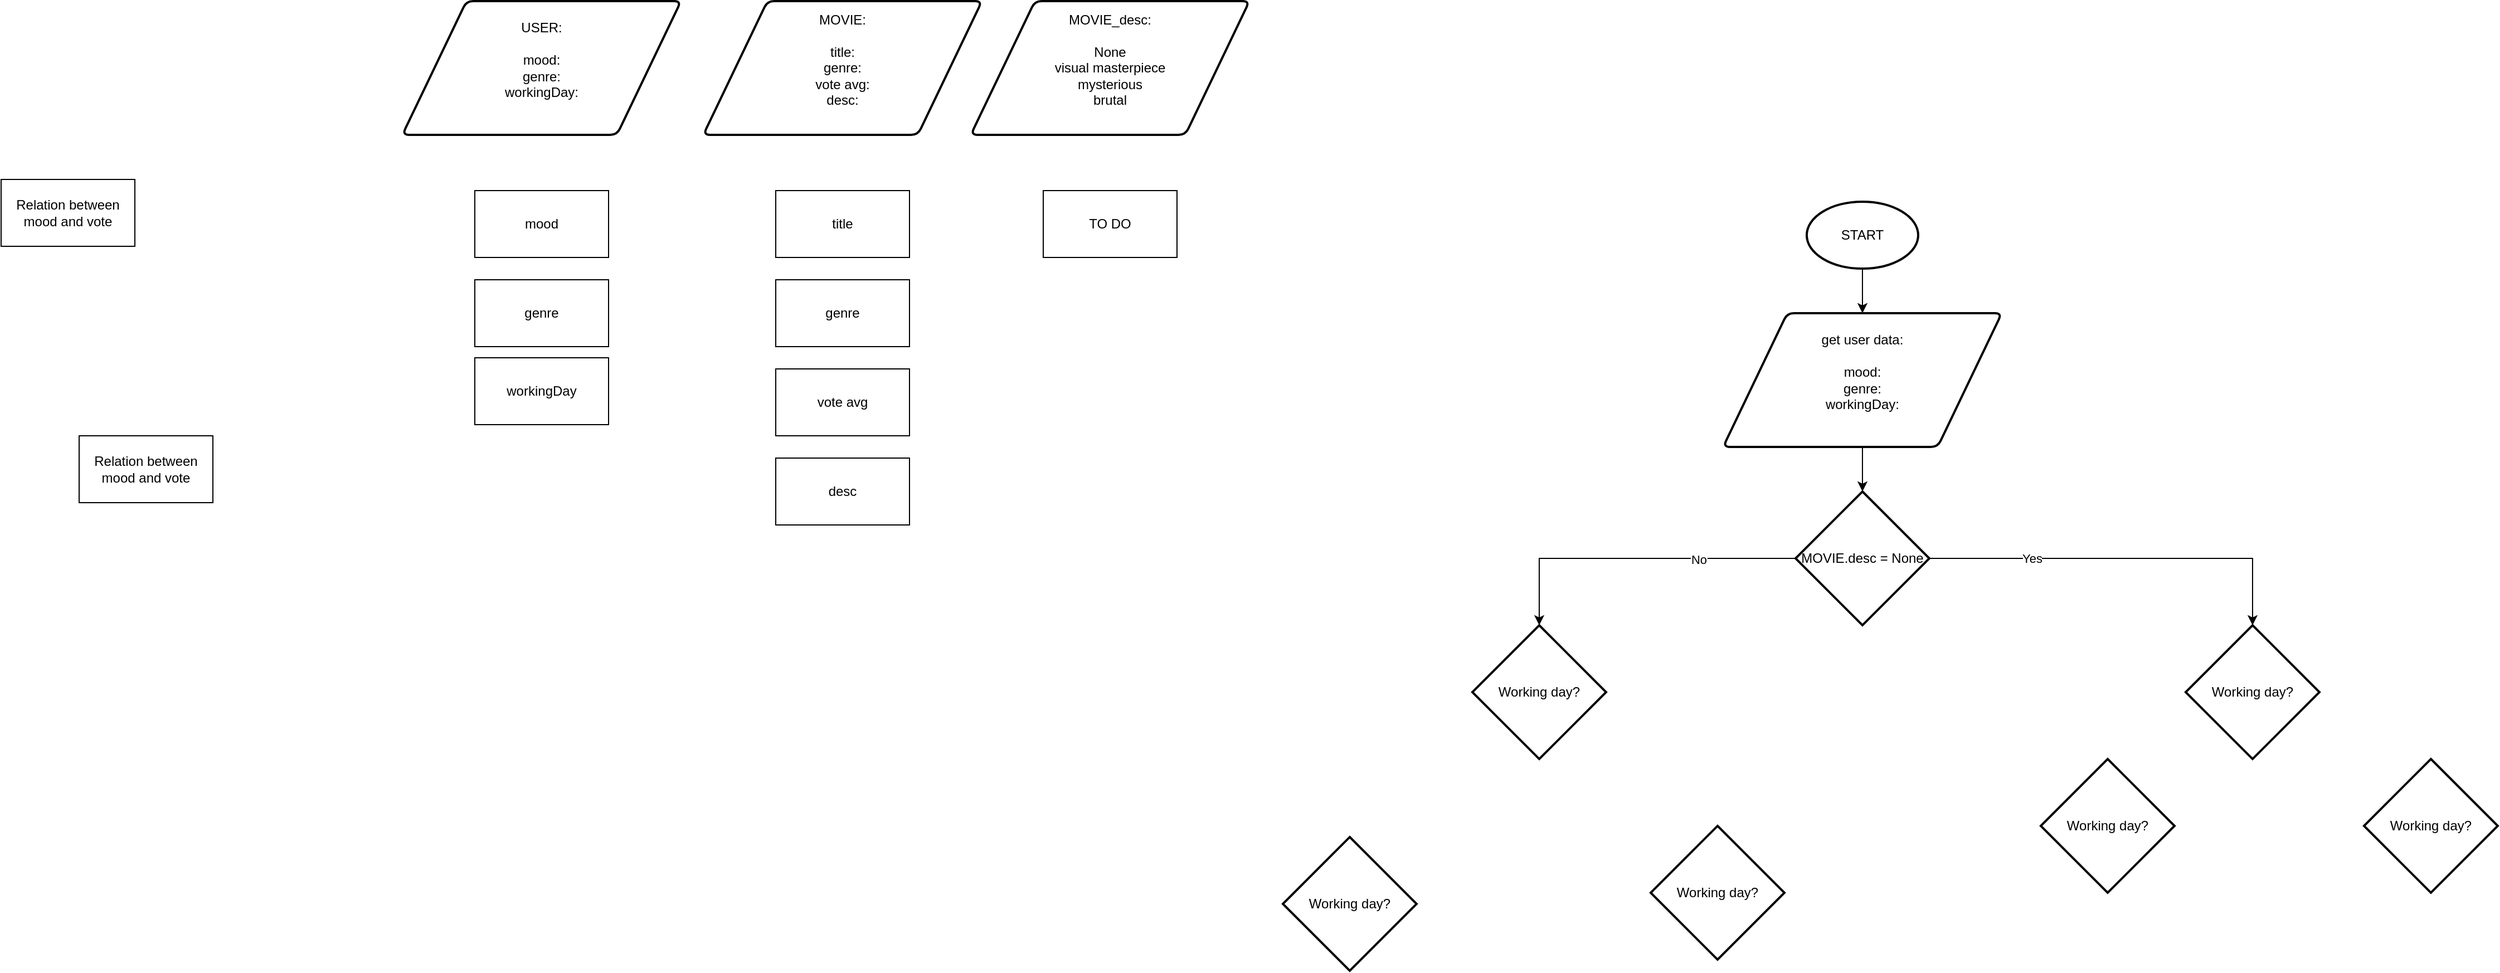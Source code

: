 <mxfile version="24.2.5" type="github">
  <diagram name="Strona-1" id="ttXoSirOUBznSJBImnJa">
    <mxGraphModel dx="3298" dy="861" grid="1" gridSize="10" guides="1" tooltips="1" connect="1" arrows="1" fold="1" page="1" pageScale="1" pageWidth="827" pageHeight="1169" math="0" shadow="0">
      <root>
        <mxCell id="0" />
        <mxCell id="1" parent="0" />
        <mxCell id="wMrsFuOgcD0PORIPJlcn-2" value="&lt;div&gt;USER:&lt;br&gt;&lt;br&gt;&lt;/div&gt;&lt;div&gt;mood:&lt;/div&gt;&lt;div&gt;genre:&lt;/div&gt;&lt;div&gt;workingDay:&lt;/div&gt;&lt;div&gt;&lt;br&gt;&lt;/div&gt;" style="shape=parallelogram;html=1;strokeWidth=2;perimeter=parallelogramPerimeter;whiteSpace=wrap;rounded=1;arcSize=12;size=0.23;" parent="1" vertex="1">
          <mxGeometry x="-910" y="40" width="250" height="120" as="geometry" />
        </mxCell>
        <mxCell id="wMrsFuOgcD0PORIPJlcn-3" value="&lt;div&gt;MOVIE:&lt;br&gt;&lt;br&gt;&lt;/div&gt;&lt;div&gt;title:&lt;/div&gt;&lt;div&gt;genre:&lt;/div&gt;&lt;div&gt;vote avg:&lt;/div&gt;&lt;div&gt;desc: &lt;br&gt;&lt;/div&gt;&lt;div&gt;&lt;br&gt;&lt;/div&gt;" style="shape=parallelogram;html=1;strokeWidth=2;perimeter=parallelogramPerimeter;whiteSpace=wrap;rounded=1;arcSize=12;size=0.23;" parent="1" vertex="1">
          <mxGeometry x="-640" y="40" width="250" height="120" as="geometry" />
        </mxCell>
        <mxCell id="wMrsFuOgcD0PORIPJlcn-8" style="edgeStyle=orthogonalEdgeStyle;rounded=0;orthogonalLoop=1;jettySize=auto;html=1;exitX=0.5;exitY=1;exitDx=0;exitDy=0;exitPerimeter=0;entryX=0.5;entryY=0;entryDx=0;entryDy=0;" parent="1" source="wMrsFuOgcD0PORIPJlcn-4" target="wMrsFuOgcD0PORIPJlcn-6" edge="1">
          <mxGeometry relative="1" as="geometry" />
        </mxCell>
        <mxCell id="wMrsFuOgcD0PORIPJlcn-4" value="START" style="strokeWidth=2;html=1;shape=mxgraph.flowchart.start_1;whiteSpace=wrap;" parent="1" vertex="1">
          <mxGeometry x="350" y="220" width="100" height="60" as="geometry" />
        </mxCell>
        <mxCell id="wMrsFuOgcD0PORIPJlcn-5" value="&lt;div&gt;MOVIE_desc:&lt;br&gt;&lt;/div&gt;&lt;div&gt;&lt;br&gt;&lt;/div&gt;&lt;div&gt;None&lt;/div&gt;&lt;div&gt;visual masterpiece&lt;br&gt;mysterious&lt;/div&gt;&lt;div&gt;brutal&lt;/div&gt;&lt;div&gt;&lt;br&gt;&lt;/div&gt;" style="shape=parallelogram;html=1;strokeWidth=2;perimeter=parallelogramPerimeter;whiteSpace=wrap;rounded=1;arcSize=12;size=0.23;" parent="1" vertex="1">
          <mxGeometry x="-400" y="40" width="250" height="120" as="geometry" />
        </mxCell>
        <mxCell id="kH90dR4RZARtfzA0eED5-5" style="edgeStyle=orthogonalEdgeStyle;rounded=0;orthogonalLoop=1;jettySize=auto;html=1;exitX=0.5;exitY=1;exitDx=0;exitDy=0;entryX=0.5;entryY=0;entryDx=0;entryDy=0;" edge="1" parent="1" source="wMrsFuOgcD0PORIPJlcn-6" target="wMrsFuOgcD0PORIPJlcn-16">
          <mxGeometry relative="1" as="geometry" />
        </mxCell>
        <mxCell id="wMrsFuOgcD0PORIPJlcn-6" value="&lt;div&gt;get user data: &lt;br&gt;&lt;br&gt;&lt;/div&gt;&lt;div&gt;mood:&lt;/div&gt;&lt;div&gt;genre:&lt;/div&gt;&lt;div&gt;workingDay:&lt;/div&gt;&lt;div&gt;&lt;br&gt;&lt;/div&gt;" style="shape=parallelogram;html=1;strokeWidth=2;perimeter=parallelogramPerimeter;whiteSpace=wrap;rounded=1;arcSize=12;size=0.23;" parent="1" vertex="1">
          <mxGeometry x="275" y="320" width="250" height="120" as="geometry" />
        </mxCell>
        <mxCell id="wMrsFuOgcD0PORIPJlcn-13" value="Working day?" style="rhombus;whiteSpace=wrap;html=1;strokeWidth=2;" parent="1" vertex="1">
          <mxGeometry x="690" y="600" width="120" height="120" as="geometry" />
        </mxCell>
        <mxCell id="kH90dR4RZARtfzA0eED5-4" style="edgeStyle=orthogonalEdgeStyle;rounded=0;orthogonalLoop=1;jettySize=auto;html=1;exitX=0;exitY=0.5;exitDx=0;exitDy=0;entryX=0.5;entryY=0;entryDx=0;entryDy=0;" edge="1" parent="1" source="wMrsFuOgcD0PORIPJlcn-16" target="kH90dR4RZARtfzA0eED5-2">
          <mxGeometry relative="1" as="geometry" />
        </mxCell>
        <mxCell id="kH90dR4RZARtfzA0eED5-6" value="No" style="edgeLabel;html=1;align=center;verticalAlign=middle;resizable=0;points=[];" vertex="1" connectable="0" parent="kH90dR4RZARtfzA0eED5-4">
          <mxGeometry x="-0.4" y="1" relative="1" as="geometry">
            <mxPoint as="offset" />
          </mxGeometry>
        </mxCell>
        <mxCell id="kH90dR4RZARtfzA0eED5-7" style="edgeStyle=orthogonalEdgeStyle;rounded=0;orthogonalLoop=1;jettySize=auto;html=1;exitX=1;exitY=0.5;exitDx=0;exitDy=0;" edge="1" parent="1" source="wMrsFuOgcD0PORIPJlcn-16" target="wMrsFuOgcD0PORIPJlcn-13">
          <mxGeometry relative="1" as="geometry">
            <Array as="points">
              <mxPoint x="750" y="540" />
            </Array>
          </mxGeometry>
        </mxCell>
        <mxCell id="kH90dR4RZARtfzA0eED5-8" value="Yes" style="edgeLabel;html=1;align=center;verticalAlign=middle;resizable=0;points=[];" vertex="1" connectable="0" parent="kH90dR4RZARtfzA0eED5-7">
          <mxGeometry x="-0.676" y="-3" relative="1" as="geometry">
            <mxPoint x="35" y="-3" as="offset" />
          </mxGeometry>
        </mxCell>
        <mxCell id="wMrsFuOgcD0PORIPJlcn-16" value="MOVIE.desc = None" style="rhombus;whiteSpace=wrap;html=1;strokeWidth=2;" parent="1" vertex="1">
          <mxGeometry x="340" y="480" width="120" height="120" as="geometry" />
        </mxCell>
        <mxCell id="kH90dR4RZARtfzA0eED5-2" value="Working day?" style="rhombus;whiteSpace=wrap;html=1;strokeWidth=2;" vertex="1" parent="1">
          <mxGeometry x="50" y="600" width="120" height="120" as="geometry" />
        </mxCell>
        <mxCell id="kH90dR4RZARtfzA0eED5-10" value="Working day?" style="rhombus;whiteSpace=wrap;html=1;strokeWidth=2;" vertex="1" parent="1">
          <mxGeometry x="210" y="780" width="120" height="120" as="geometry" />
        </mxCell>
        <mxCell id="kH90dR4RZARtfzA0eED5-11" value="Working day?" style="rhombus;whiteSpace=wrap;html=1;strokeWidth=2;" vertex="1" parent="1">
          <mxGeometry x="-120" y="790" width="120" height="120" as="geometry" />
        </mxCell>
        <mxCell id="kH90dR4RZARtfzA0eED5-12" value="Working day?" style="rhombus;whiteSpace=wrap;html=1;strokeWidth=2;" vertex="1" parent="1">
          <mxGeometry x="560" y="720" width="120" height="120" as="geometry" />
        </mxCell>
        <mxCell id="kH90dR4RZARtfzA0eED5-13" value="Working day?" style="rhombus;whiteSpace=wrap;html=1;strokeWidth=2;" vertex="1" parent="1">
          <mxGeometry x="850" y="720" width="120" height="120" as="geometry" />
        </mxCell>
        <mxCell id="kH90dR4RZARtfzA0eED5-15" value="&lt;div&gt;Relation between mood and vote&lt;/div&gt;" style="rounded=0;whiteSpace=wrap;html=1;" vertex="1" parent="1">
          <mxGeometry x="-1200" y="430" width="120" height="60" as="geometry" />
        </mxCell>
        <mxCell id="kH90dR4RZARtfzA0eED5-16" value="Relation between mood and vote" style="rounded=0;whiteSpace=wrap;html=1;" vertex="1" parent="1">
          <mxGeometry x="-1270" y="200" width="120" height="60" as="geometry" />
        </mxCell>
        <mxCell id="kH90dR4RZARtfzA0eED5-27" value="genre" style="rounded=0;whiteSpace=wrap;html=1;" vertex="1" parent="1">
          <mxGeometry x="-575" y="290" width="120" height="60" as="geometry" />
        </mxCell>
        <mxCell id="kH90dR4RZARtfzA0eED5-28" value="&lt;div&gt;vote avg&lt;/div&gt;" style="rounded=0;whiteSpace=wrap;html=1;" vertex="1" parent="1">
          <mxGeometry x="-575" y="370" width="120" height="60" as="geometry" />
        </mxCell>
        <mxCell id="kH90dR4RZARtfzA0eED5-29" value="desc" style="rounded=0;whiteSpace=wrap;html=1;" vertex="1" parent="1">
          <mxGeometry x="-575" y="450" width="120" height="60" as="geometry" />
        </mxCell>
        <mxCell id="kH90dR4RZARtfzA0eED5-30" value="title" style="rounded=0;whiteSpace=wrap;html=1;" vertex="1" parent="1">
          <mxGeometry x="-575" y="210" width="120" height="60" as="geometry" />
        </mxCell>
        <mxCell id="kH90dR4RZARtfzA0eED5-31" value="mood" style="rounded=0;whiteSpace=wrap;html=1;" vertex="1" parent="1">
          <mxGeometry x="-845" y="210" width="120" height="60" as="geometry" />
        </mxCell>
        <mxCell id="kH90dR4RZARtfzA0eED5-35" value="genre" style="rounded=0;whiteSpace=wrap;html=1;" vertex="1" parent="1">
          <mxGeometry x="-845" y="290" width="120" height="60" as="geometry" />
        </mxCell>
        <mxCell id="kH90dR4RZARtfzA0eED5-36" value="workingDay" style="rounded=0;whiteSpace=wrap;html=1;" vertex="1" parent="1">
          <mxGeometry x="-845" y="360" width="120" height="60" as="geometry" />
        </mxCell>
        <mxCell id="kH90dR4RZARtfzA0eED5-40" value="TO DO" style="rounded=0;whiteSpace=wrap;html=1;" vertex="1" parent="1">
          <mxGeometry x="-335" y="210" width="120" height="60" as="geometry" />
        </mxCell>
      </root>
    </mxGraphModel>
  </diagram>
</mxfile>
